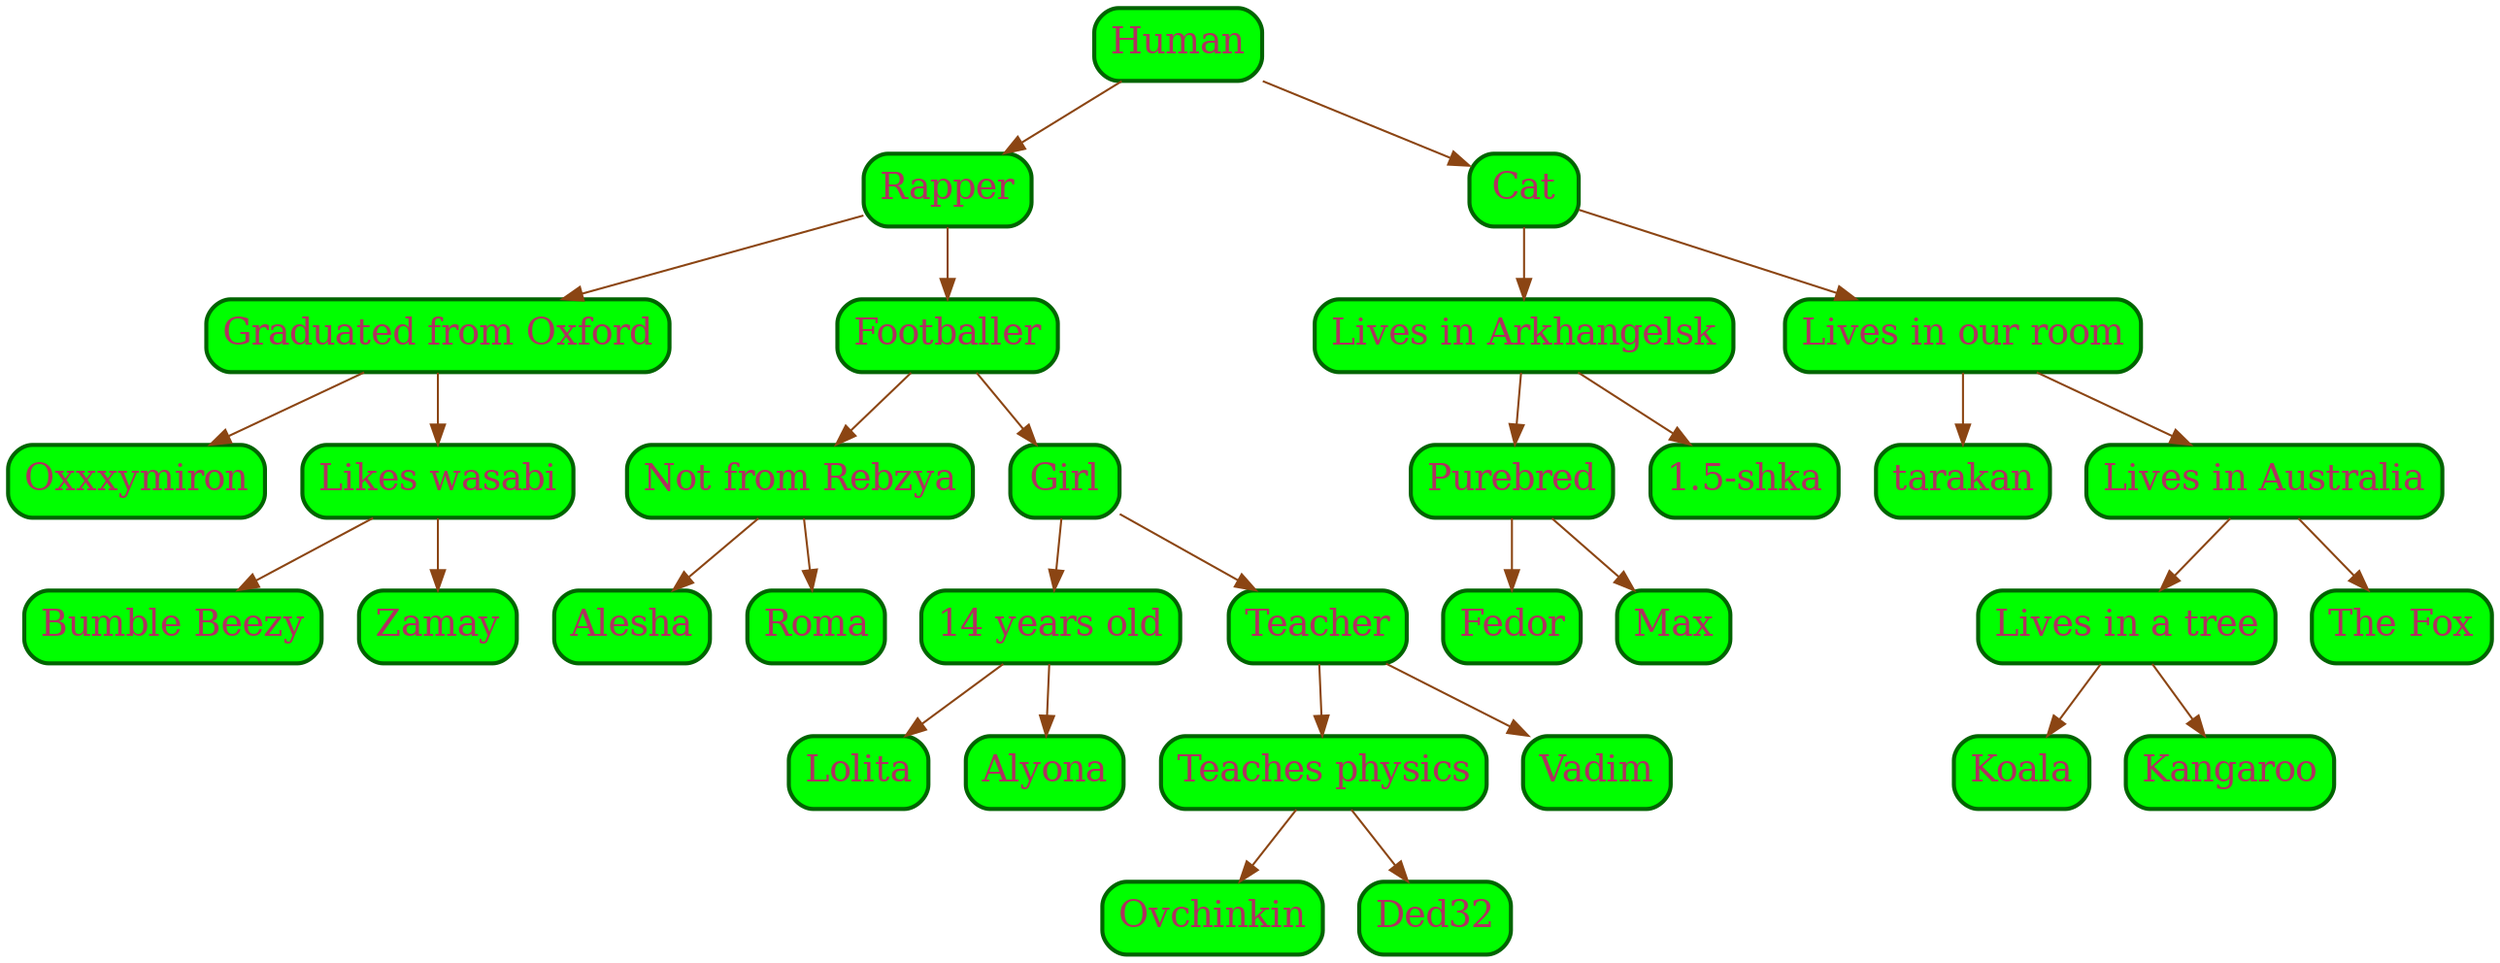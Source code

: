 digraph G {
node[shape="box", color="DarkGreen", fillcolor="green", style="rounded,filled", penwidth=2, label=" ", fontsize=18, fontcolor="Maroon"];
El_e4d31010 [label="Human"];
El_e4d31010 -> El_e4d31060 [color="SaddleBrown"];
El_e4d31060 [label="Rapper"];
El_e4d31060 -> El_e4d310b0 [color="SaddleBrown"];
El_e4d310b0 [label="Graduated from Oxford"];
El_e4d310b0 -> El_e4d31100 [color="SaddleBrown"];
El_e4d31100 [label="Oxxxymiron"];
El_e4d310b0 -> El_e4d31150 [color="SaddleBrown"];
El_e4d31150 [label="Likes wasabi"];
El_e4d31150 -> El_e4d311a0 [color="SaddleBrown"];
El_e4d311a0 [label="Bumble Beezy"];
El_e4d31150 -> El_e4d311f0 [color="SaddleBrown"];
El_e4d311f0 [label="Zamay"];
El_e4d31060 -> El_e4d31240 [color="SaddleBrown"];
El_e4d31240 [label="Footballer"];
El_e4d31240 -> El_e4d31290 [color="SaddleBrown"];
El_e4d31290 [label="Not from Rebzya"];
El_e4d31290 -> El_e4d312e0 [color="SaddleBrown"];
El_e4d312e0 [label="Alesha"];
El_e4d31290 -> El_e4d31330 [color="SaddleBrown"];
El_e4d31330 [label="Roma"];
El_e4d31240 -> El_e4d31380 [color="SaddleBrown"];
El_e4d31380 [label="Girl"];
El_e4d31380 -> El_e4d313d0 [color="SaddleBrown"];
El_e4d313d0 [label="14 years old"];
El_e4d313d0 -> El_e4d31420 [color="SaddleBrown"];
El_e4d31420 [label="Lolita"];
El_e4d313d0 -> El_e4d31470 [color="SaddleBrown"];
El_e4d31470 [label="Alyona"];
El_e4d31380 -> El_e4d314c0 [color="SaddleBrown"];
El_e4d314c0 [label="Teacher"];
El_e4d314c0 -> El_e4d31510 [color="SaddleBrown"];
El_e4d31510 [label="Teaches physics"];
El_e4d31510 -> El_e4d31560 [color="SaddleBrown"];
El_e4d31560 [label="Ovchinkin"];
El_e4d31510 -> El_e4d315b0 [color="SaddleBrown"];
El_e4d315b0 [label="Ded32"];
El_e4d314c0 -> El_e4d31600 [color="SaddleBrown"];
El_e4d31600 [label="Vadim"];
El_e4d31010 -> El_e4d31650 [color="SaddleBrown"];
El_e4d31650 [label="Cat"];
El_e4d31650 -> El_e4d316a0 [color="SaddleBrown"];
El_e4d316a0 [label="Lives in Arkhangelsk"];
El_e4d316a0 -> El_e4d316f0 [color="SaddleBrown"];
El_e4d316f0 [label="Purebred"];
El_e4d316f0 -> El_e4d31740 [color="SaddleBrown"];
El_e4d31740 [label="Fedor"];
El_e4d316f0 -> El_e4d31790 [color="SaddleBrown"];
El_e4d31790 [label="Max"];
El_e4d316a0 -> El_e4d317e0 [color="SaddleBrown"];
El_e4d317e0 [label="1.5-shka"];
El_e4d31650 -> El_e4d31830 [color="SaddleBrown"];
El_e4d31830 [label="Lives in our room"];
El_e4d31830 -> El_e4d31880 [color="SaddleBrown"];
El_e4d31880 [label="tarakan"];
El_e4d31830 -> El_e4d318d0 [color="SaddleBrown"];
El_e4d318d0 [label="Lives in Australia"];
El_e4d318d0 -> El_e4d31920 [color="SaddleBrown"];
El_e4d31920 [label="Lives in a tree"];
El_e4d31920 -> El_e4d31970 [color="SaddleBrown"];
El_e4d31970 [label="Koala"];
El_e4d31920 -> El_e4d319c0 [color="SaddleBrown"];
El_e4d319c0 [label="Kangaroo"];
El_e4d318d0 -> El_e4d31a10 [color="SaddleBrown"];
El_e4d31a10 [label="The Fox"];
}

